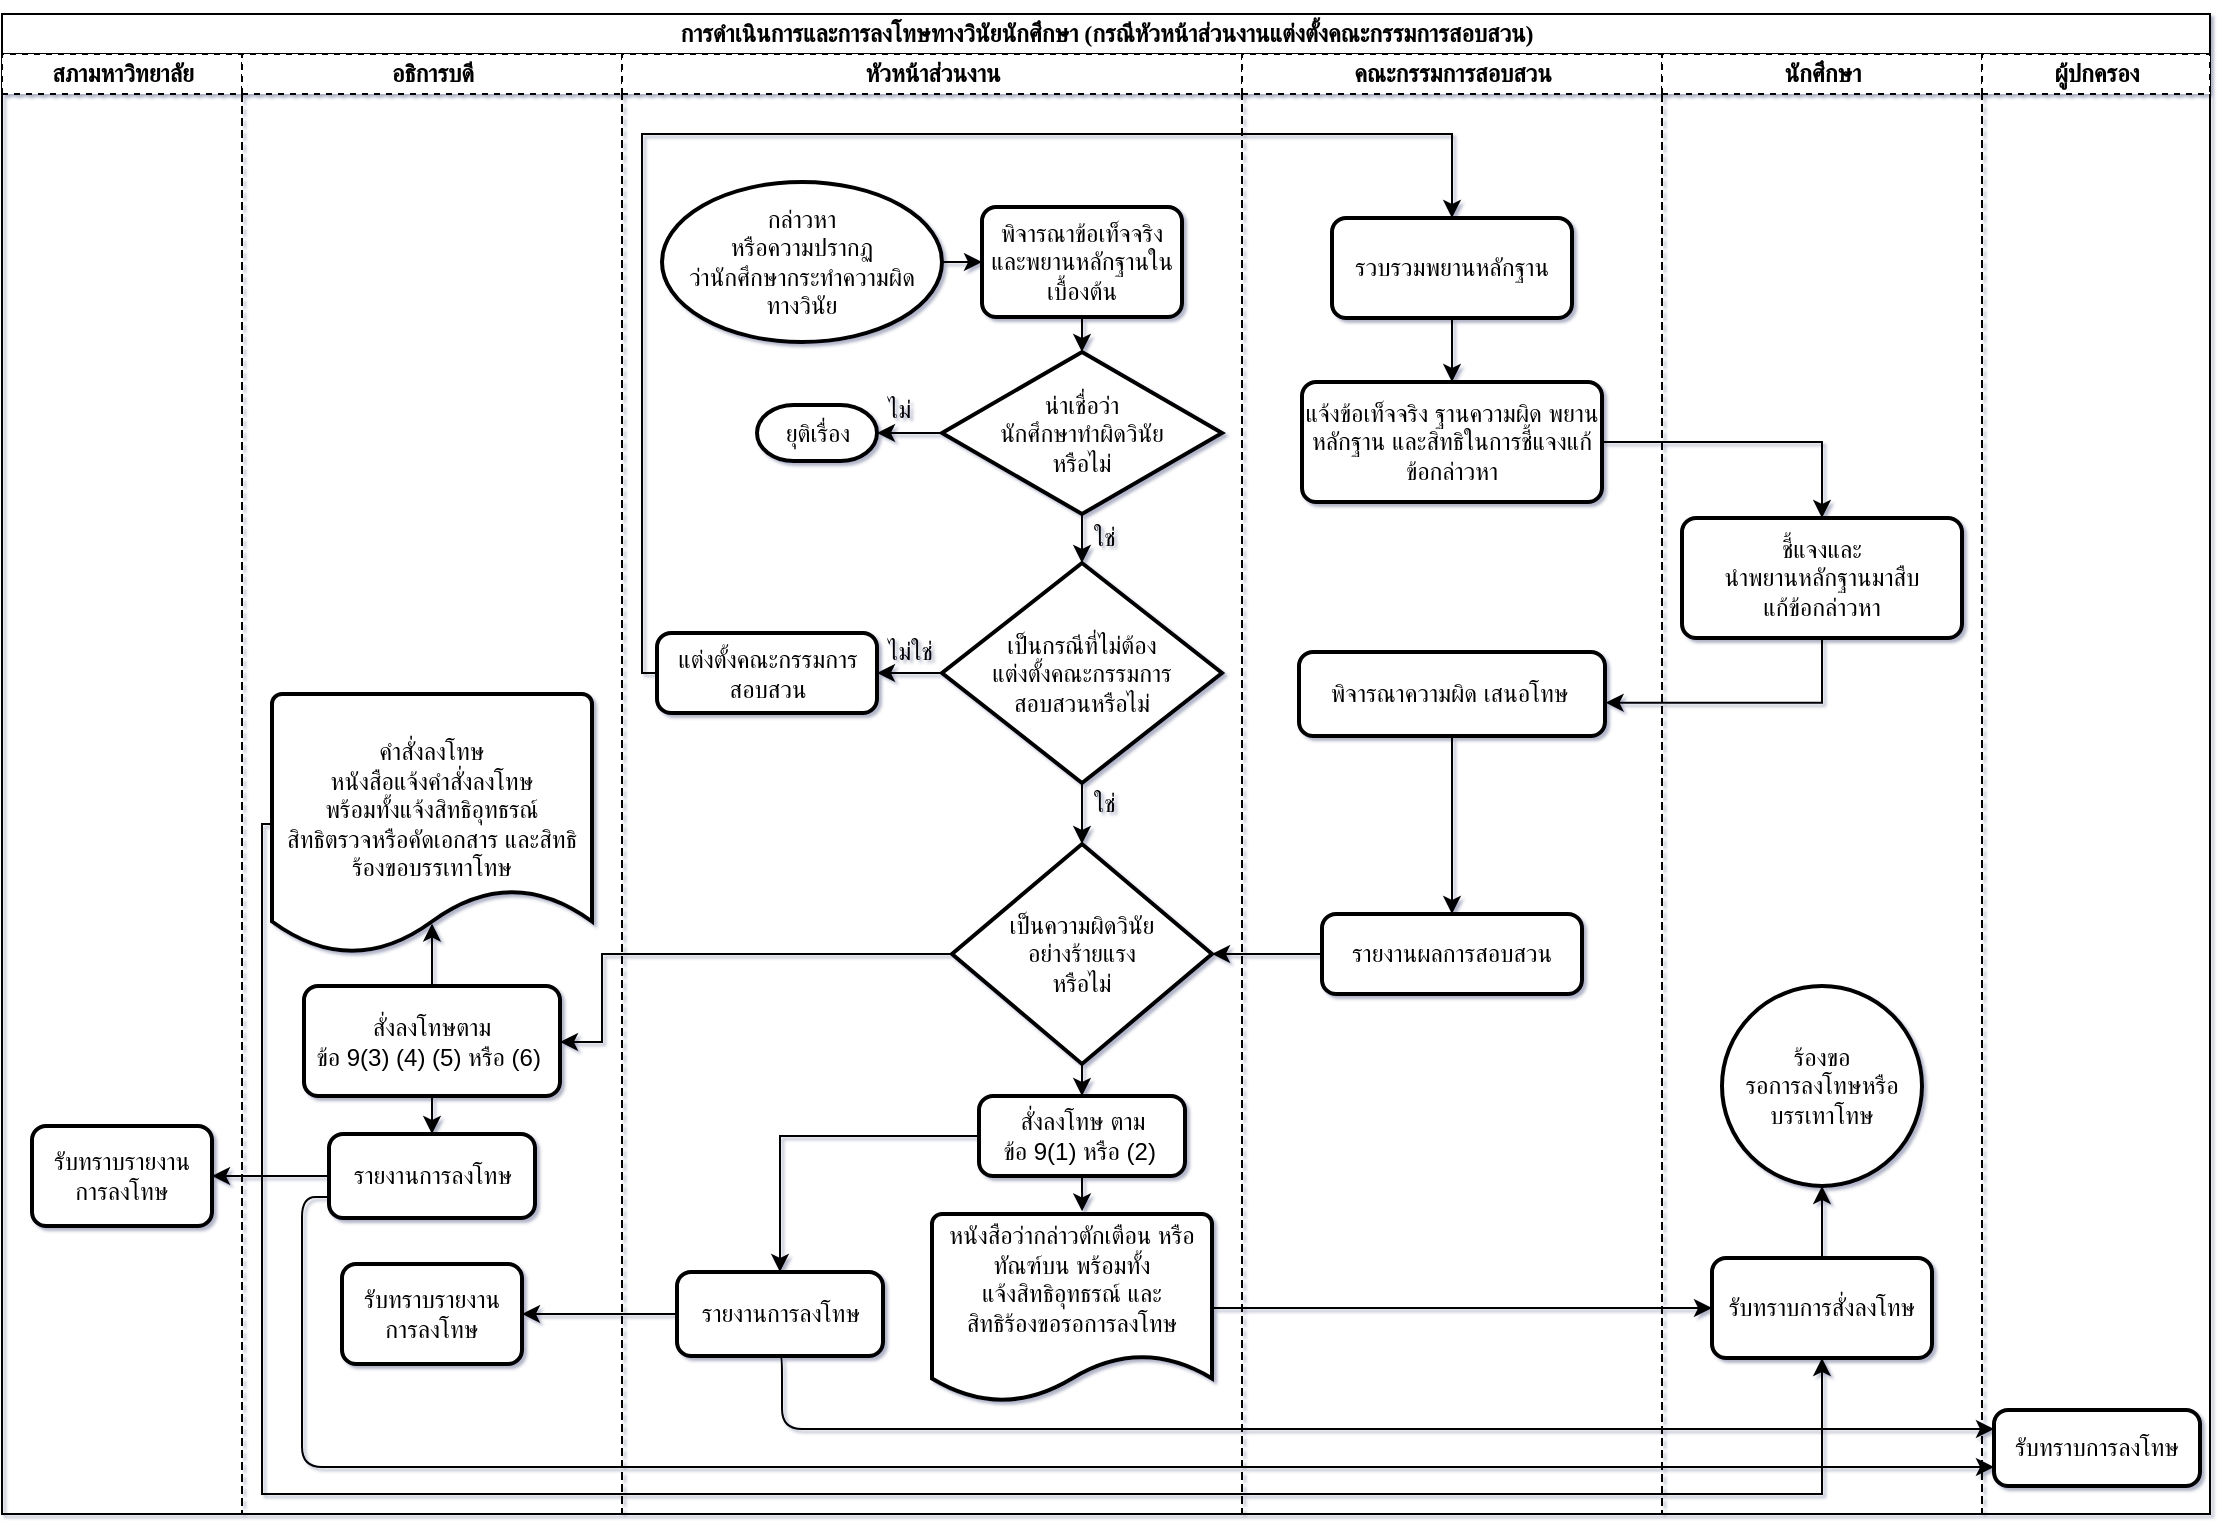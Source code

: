 <mxfile pages="1" version="11.2.1" type="github"><diagram name="Page-1" id="74e2e168-ea6b-b213-b513-2b3c1d86103e"><mxGraphModel dx="1422" dy="796" grid="1" gridSize="10" guides="1" tooltips="1" connect="1" arrows="1" fold="1" page="1" pageScale="1" pageWidth="1169" pageHeight="827" background="#ffffff" math="0" shadow="1"><root><mxCell id="0"/><mxCell id="1" parent="0"/><mxCell id="77e6c97f196da883-1" value="&lt;h2&gt;การดำเนินการและการลงโทษทางวินัยนักศึกษา (กรณีหัวหน้าส่วนงานแต่งตั้งคณะกรรมการสอบสวน)&lt;/h2&gt;" style="swimlane;html=1;childLayout=stackLayout;startSize=20;rounded=0;shadow=0;labelBackgroundColor=none;strokeColor=#000000;strokeWidth=1;fillColor=#ffffff;fontFamily=Verdana;fontSize=8;fontColor=#000000;align=center;collapsible=0;" parent="1" vertex="1"><mxGeometry x="40" y="40" width="1104" height="750" as="geometry"/></mxCell><mxCell id="77e6c97f196da883-2" value="สภามหาวิทยาลัย" style="swimlane;html=1;startSize=20;dashed=1;collapsible=0;" parent="77e6c97f196da883-1" vertex="1"><mxGeometry y="20" width="120" height="730" as="geometry"/></mxCell><mxCell id="bTSczDgSKepWpVIBPj-K-47" value="รับทราบรายงาน&lt;br&gt;การลงโทษ" style="rounded=1;whiteSpace=wrap;html=1;absoluteArcSize=1;arcSize=14;strokeWidth=2;shadow=0;glass=0;comic=0;gradientColor=none;" parent="77e6c97f196da883-2" vertex="1"><mxGeometry x="15" y="536" width="90" height="50" as="geometry"/></mxCell><mxCell id="77e6c97f196da883-3" value="อธิการบดี" style="swimlane;html=1;startSize=20;dashed=1;collapsible=0;" parent="77e6c97f196da883-1" vertex="1"><mxGeometry x="120" y="20" width="190" height="730" as="geometry"/></mxCell><mxCell id="bTSczDgSKepWpVIBPj-K-56" style="edgeStyle=orthogonalEdgeStyle;rounded=0;orthogonalLoop=1;jettySize=auto;html=1;exitX=0.5;exitY=1;exitDx=0;exitDy=0;entryX=0.5;entryY=0;entryDx=0;entryDy=0;" parent="77e6c97f196da883-3" source="bTSczDgSKepWpVIBPj-K-37" target="bTSczDgSKepWpVIBPj-K-49" edge="1"><mxGeometry relative="1" as="geometry"/></mxCell><mxCell id="bTSczDgSKepWpVIBPj-K-82" style="edgeStyle=orthogonalEdgeStyle;rounded=0;orthogonalLoop=1;jettySize=auto;html=1;exitX=0.5;exitY=0;exitDx=0;exitDy=0;entryX=0.5;entryY=0.883;entryDx=0;entryDy=0;entryPerimeter=0;" parent="77e6c97f196da883-3" source="bTSczDgSKepWpVIBPj-K-37" target="bTSczDgSKepWpVIBPj-K-40" edge="1"><mxGeometry relative="1" as="geometry"/></mxCell><mxCell id="bTSczDgSKepWpVIBPj-K-37" value="สั่งลงโทษตาม&lt;br&gt;ข้อ 9(3) (4) (5) หรือ (6)&amp;nbsp;" style="rounded=1;whiteSpace=wrap;html=1;absoluteArcSize=1;arcSize=14;strokeWidth=2;" parent="77e6c97f196da883-3" vertex="1"><mxGeometry x="31" y="466" width="128" height="55" as="geometry"/></mxCell><mxCell id="bTSczDgSKepWpVIBPj-K-40" value="คำสั่งลงโทษ&lt;br&gt;หนังสือแจ้งคำสั่งลงโทษ&lt;br&gt;พร้อมทั้งแจ้งสิทธิอุทธรณ์ &lt;br&gt;สิทธิตรวจหรือคัดเอกสาร และสิทธิร้องขอบรรเทาโทษ&lt;br&gt;&lt;br&gt;" style="strokeWidth=2;html=1;shape=mxgraph.flowchart.document2;whiteSpace=wrap;size=0.25;" parent="77e6c97f196da883-3" vertex="1"><mxGeometry x="15" y="320" width="160" height="130" as="geometry"/></mxCell><mxCell id="bTSczDgSKepWpVIBPj-K-49" value="รายงานการลงโทษ" style="rounded=1;whiteSpace=wrap;html=1;absoluteArcSize=1;arcSize=14;strokeWidth=2;shadow=0;glass=0;comic=0;gradientColor=none;" parent="77e6c97f196da883-3" vertex="1"><mxGeometry x="43.5" y="540" width="103" height="42" as="geometry"/></mxCell><mxCell id="bTSczDgSKepWpVIBPj-K-53" value="รับทราบรายงาน&lt;br&gt;การลงโทษ" style="rounded=1;whiteSpace=wrap;html=1;absoluteArcSize=1;arcSize=14;strokeWidth=2;shadow=0;glass=0;comic=0;gradientColor=none;" parent="77e6c97f196da883-3" vertex="1"><mxGeometry x="50" y="605" width="90" height="50" as="geometry"/></mxCell><mxCell id="77e6c97f196da883-4" value="หัวหน้าส่วนงาน" style="swimlane;html=1;startSize=20;dashed=1;collapsible=0;" parent="77e6c97f196da883-1" vertex="1"><mxGeometry x="310" y="20" width="310" height="730" as="geometry"/></mxCell><mxCell id="bTSczDgSKepWpVIBPj-K-16" style="edgeStyle=orthogonalEdgeStyle;rounded=0;orthogonalLoop=1;jettySize=auto;html=1;exitX=1;exitY=0.5;exitDx=0;exitDy=0;exitPerimeter=0;entryX=0;entryY=0.5;entryDx=0;entryDy=0;" parent="77e6c97f196da883-4" source="bTSczDgSKepWpVIBPj-K-1" target="bTSczDgSKepWpVIBPj-K-2" edge="1"><mxGeometry relative="1" as="geometry"/></mxCell><mxCell id="bTSczDgSKepWpVIBPj-K-1" value="กล่าวหา&lt;br&gt;หรือความปรากฏ&lt;br&gt;ว่านักศึกษากระทำความผิด&lt;br&gt;ทางวินัย" style="strokeWidth=2;html=1;shape=mxgraph.flowchart.start_1;whiteSpace=wrap;" parent="77e6c97f196da883-4" vertex="1"><mxGeometry x="20" y="64" width="140" height="80" as="geometry"/></mxCell><mxCell id="bTSczDgSKepWpVIBPj-K-17" style="edgeStyle=orthogonalEdgeStyle;rounded=0;orthogonalLoop=1;jettySize=auto;html=1;exitX=0.5;exitY=1;exitDx=0;exitDy=0;entryX=0.5;entryY=0;entryDx=0;entryDy=0;entryPerimeter=0;" parent="77e6c97f196da883-4" source="bTSczDgSKepWpVIBPj-K-2" target="bTSczDgSKepWpVIBPj-K-4" edge="1"><mxGeometry relative="1" as="geometry"/></mxCell><mxCell id="bTSczDgSKepWpVIBPj-K-2" value="พิจารณาข้อเท็จจริงและพยานหลักฐานในเบื้องต้น" style="rounded=1;whiteSpace=wrap;html=1;absoluteArcSize=1;arcSize=14;strokeWidth=2;" parent="77e6c97f196da883-4" vertex="1"><mxGeometry x="180" y="76.5" width="100" height="55" as="geometry"/></mxCell><mxCell id="bTSczDgSKepWpVIBPj-K-18" style="edgeStyle=orthogonalEdgeStyle;rounded=0;orthogonalLoop=1;jettySize=auto;html=1;exitX=0.5;exitY=1;exitDx=0;exitDy=0;exitPerimeter=0;entryX=0.5;entryY=0;entryDx=0;entryDy=0;entryPerimeter=0;" parent="77e6c97f196da883-4" source="bTSczDgSKepWpVIBPj-K-4" target="bTSczDgSKepWpVIBPj-K-6" edge="1"><mxGeometry relative="1" as="geometry"/></mxCell><mxCell id="bTSczDgSKepWpVIBPj-K-19" style="edgeStyle=orthogonalEdgeStyle;rounded=0;orthogonalLoop=1;jettySize=auto;html=1;exitX=0;exitY=0.5;exitDx=0;exitDy=0;exitPerimeter=0;entryX=1;entryY=0.5;entryDx=0;entryDy=0;entryPerimeter=0;" parent="77e6c97f196da883-4" source="bTSczDgSKepWpVIBPj-K-4" target="bTSczDgSKepWpVIBPj-K-5" edge="1"><mxGeometry relative="1" as="geometry"/></mxCell><mxCell id="bTSczDgSKepWpVIBPj-K-4" value="น่าเชื่อว่า&lt;br&gt;นักศึกษาทำผิดวินัย&lt;br&gt;หรือไม่" style="strokeWidth=2;html=1;shape=mxgraph.flowchart.decision;whiteSpace=wrap;" parent="77e6c97f196da883-4" vertex="1"><mxGeometry x="160" y="149" width="140" height="81" as="geometry"/></mxCell><mxCell id="bTSczDgSKepWpVIBPj-K-5" value="ยุติเรื่อง" style="strokeWidth=2;html=1;shape=mxgraph.flowchart.terminator;whiteSpace=wrap;" parent="77e6c97f196da883-4" vertex="1"><mxGeometry x="67.5" y="175.5" width="60" height="28" as="geometry"/></mxCell><mxCell id="bTSczDgSKepWpVIBPj-K-78" style="edgeStyle=orthogonalEdgeStyle;rounded=0;orthogonalLoop=1;jettySize=auto;html=1;exitX=0.5;exitY=1;exitDx=0;exitDy=0;exitPerimeter=0;entryX=0.5;entryY=0;entryDx=0;entryDy=0;entryPerimeter=0;" parent="77e6c97f196da883-4" source="bTSczDgSKepWpVIBPj-K-6" target="bTSczDgSKepWpVIBPj-K-9" edge="1"><mxGeometry relative="1" as="geometry"/></mxCell><mxCell id="fFQzvp7UBwiR5MDIr4nK-3" style="edgeStyle=orthogonalEdgeStyle;rounded=0;orthogonalLoop=1;jettySize=auto;html=1;exitX=0;exitY=0.5;exitDx=0;exitDy=0;exitPerimeter=0;entryX=1;entryY=0.5;entryDx=0;entryDy=0;" parent="77e6c97f196da883-4" source="bTSczDgSKepWpVIBPj-K-6" target="bTSczDgSKepWpVIBPj-K-69" edge="1"><mxGeometry relative="1" as="geometry"/></mxCell><mxCell id="bTSczDgSKepWpVIBPj-K-6" value="เป็นกรณีที่ไม่ต้อง&lt;br&gt;แต่งตั้งคณะกรรมการ&lt;br&gt;สอบสวนหรือไม่" style="strokeWidth=2;html=1;shape=mxgraph.flowchart.decision;whiteSpace=wrap;" parent="77e6c97f196da883-4" vertex="1"><mxGeometry x="160" y="254.5" width="140" height="110" as="geometry"/></mxCell><mxCell id="bTSczDgSKepWpVIBPj-K-79" style="edgeStyle=orthogonalEdgeStyle;rounded=0;orthogonalLoop=1;jettySize=auto;html=1;exitX=0.5;exitY=1;exitDx=0;exitDy=0;exitPerimeter=0;entryX=0.5;entryY=0;entryDx=0;entryDy=0;" parent="77e6c97f196da883-4" source="bTSczDgSKepWpVIBPj-K-9" target="bTSczDgSKepWpVIBPj-K-34" edge="1"><mxGeometry relative="1" as="geometry"/></mxCell><mxCell id="bTSczDgSKepWpVIBPj-K-9" value="เป็นความผิดวินัย&lt;br&gt;อย่างร้ายแรง&lt;br&gt;หรือไม่" style="strokeWidth=2;html=1;shape=mxgraph.flowchart.decision;whiteSpace=wrap;" parent="77e6c97f196da883-4" vertex="1"><mxGeometry x="165" y="395" width="130" height="110" as="geometry"/></mxCell><mxCell id="bTSczDgSKepWpVIBPj-K-20" value="ไม่" style="text;html=1;resizable=0;points=[];autosize=1;align=left;verticalAlign=top;spacingTop=-4;" parent="77e6c97f196da883-4" vertex="1"><mxGeometry x="130.5" y="167.5" width="30" height="20" as="geometry"/></mxCell><mxCell id="bTSczDgSKepWpVIBPj-K-21" value="ใช่" style="text;html=1;resizable=0;points=[];autosize=1;align=left;verticalAlign=top;spacingTop=-4;" parent="77e6c97f196da883-4" vertex="1"><mxGeometry x="234" y="232" width="30" height="20" as="geometry"/></mxCell><mxCell id="bTSczDgSKepWpVIBPj-K-80" style="edgeStyle=orthogonalEdgeStyle;rounded=0;orthogonalLoop=1;jettySize=auto;html=1;exitX=0;exitY=0.5;exitDx=0;exitDy=0;entryX=0.5;entryY=0;entryDx=0;entryDy=0;" parent="77e6c97f196da883-4" source="bTSczDgSKepWpVIBPj-K-34" target="bTSczDgSKepWpVIBPj-K-52" edge="1"><mxGeometry relative="1" as="geometry"/></mxCell><mxCell id="bTSczDgSKepWpVIBPj-K-81" style="edgeStyle=orthogonalEdgeStyle;rounded=0;orthogonalLoop=1;jettySize=auto;html=1;exitX=0.5;exitY=1;exitDx=0;exitDy=0;entryX=0.536;entryY=-0.014;entryDx=0;entryDy=0;entryPerimeter=0;" parent="77e6c97f196da883-4" source="bTSczDgSKepWpVIBPj-K-34" target="bTSczDgSKepWpVIBPj-K-43" edge="1"><mxGeometry relative="1" as="geometry"/></mxCell><mxCell id="bTSczDgSKepWpVIBPj-K-34" value="สั่งลงโทษ ตาม&lt;br&gt;ข้อ 9(1) หรือ (2)&amp;nbsp;" style="rounded=1;whiteSpace=wrap;html=1;absoluteArcSize=1;arcSize=14;strokeWidth=2;" parent="77e6c97f196da883-4" vertex="1"><mxGeometry x="178.5" y="521" width="103" height="40" as="geometry"/></mxCell><mxCell id="bTSczDgSKepWpVIBPj-K-43" value="หนังสือว่ากล่าวตักเตือน หรือทัณฑ์บน พร้อมทั้ง&lt;br&gt;แจ้งสิทธิอุทธรณ์ และ&lt;br&gt;สิทธิร้องขอรอการลงโทษ&lt;br&gt;&lt;br&gt;&lt;br&gt;" style="strokeWidth=2;html=1;shape=mxgraph.flowchart.document2;whiteSpace=wrap;size=0.25;rounded=0;shadow=0;glass=0;comic=0;gradientColor=none;" parent="77e6c97f196da883-4" vertex="1"><mxGeometry x="155" y="580" width="140" height="94" as="geometry"/></mxCell><mxCell id="bTSczDgSKepWpVIBPj-K-52" value="รายงานการลงโทษ" style="rounded=1;whiteSpace=wrap;html=1;absoluteArcSize=1;arcSize=14;strokeWidth=2;shadow=0;glass=0;comic=0;gradientColor=none;" parent="77e6c97f196da883-4" vertex="1"><mxGeometry x="27.5" y="609" width="103" height="42" as="geometry"/></mxCell><mxCell id="bTSczDgSKepWpVIBPj-K-69" value="แต่งตั้งคณะกรรมการสอบสวน" style="rounded=1;whiteSpace=wrap;html=1;absoluteArcSize=1;arcSize=14;strokeWidth=2;shadow=0;glass=0;comic=0;gradientColor=none;" parent="77e6c97f196da883-4" vertex="1"><mxGeometry x="17.5" y="289.5" width="110" height="40" as="geometry"/></mxCell><mxCell id="fFQzvp7UBwiR5MDIr4nK-4" value="ไม่ใช่" style="text;html=1;resizable=0;points=[];autosize=1;align=left;verticalAlign=top;spacingTop=-4;" parent="77e6c97f196da883-4" vertex="1"><mxGeometry x="130.5" y="289" width="40" height="20" as="geometry"/></mxCell><mxCell id="fFQzvp7UBwiR5MDIr4nK-5" value="ใช่" style="text;html=1;resizable=0;points=[];autosize=1;align=left;verticalAlign=top;spacingTop=-4;" parent="77e6c97f196da883-4" vertex="1"><mxGeometry x="234" y="365" width="30" height="20" as="geometry"/></mxCell><mxCell id="77e6c97f196da883-5" value="คณะกรรมการสอบสวน" style="swimlane;html=1;startSize=20;dashed=1;collapsible=0;" parent="77e6c97f196da883-1" vertex="1"><mxGeometry x="620" y="20" width="210" height="730" as="geometry"/></mxCell><mxCell id="bTSczDgSKepWpVIBPj-K-27" style="edgeStyle=orthogonalEdgeStyle;rounded=0;orthogonalLoop=1;jettySize=auto;html=1;exitX=0.5;exitY=1;exitDx=0;exitDy=0;" parent="77e6c97f196da883-5" source="bTSczDgSKepWpVIBPj-K-10" target="bTSczDgSKepWpVIBPj-K-11" edge="1"><mxGeometry relative="1" as="geometry"/></mxCell><mxCell id="bTSczDgSKepWpVIBPj-K-10" value="รวบรวมพยานหลักฐาน" style="rounded=1;whiteSpace=wrap;html=1;absoluteArcSize=1;arcSize=14;strokeWidth=2;" parent="77e6c97f196da883-5" vertex="1"><mxGeometry x="45" y="82" width="120" height="50" as="geometry"/></mxCell><mxCell id="bTSczDgSKepWpVIBPj-K-11" value="แจ้งข้อเท็จจริง ฐานความผิด พยานหลักฐาน และสิทธิในการชี้แจงแก้ข้อกล่าวหา" style="rounded=1;whiteSpace=wrap;html=1;absoluteArcSize=1;arcSize=14;strokeWidth=2;" parent="77e6c97f196da883-5" vertex="1"><mxGeometry x="30" y="164" width="150" height="60" as="geometry"/></mxCell><mxCell id="fFQzvp7UBwiR5MDIr4nK-12" style="edgeStyle=orthogonalEdgeStyle;rounded=0;orthogonalLoop=1;jettySize=auto;html=1;entryX=0.5;entryY=0;entryDx=0;entryDy=0;" parent="77e6c97f196da883-5" source="bTSczDgSKepWpVIBPj-K-12" target="fFQzvp7UBwiR5MDIr4nK-8" edge="1"><mxGeometry relative="1" as="geometry"/></mxCell><mxCell id="bTSczDgSKepWpVIBPj-K-12" value="พิจารณาความผิด เสนอโทษ&amp;nbsp;" style="rounded=1;whiteSpace=wrap;html=1;absoluteArcSize=1;arcSize=14;strokeWidth=2;" parent="77e6c97f196da883-5" vertex="1"><mxGeometry x="28.5" y="299" width="153" height="42" as="geometry"/></mxCell><mxCell id="fFQzvp7UBwiR5MDIr4nK-8" value="รายงานผลการสอบสวน" style="rounded=1;whiteSpace=wrap;html=1;absoluteArcSize=1;arcSize=14;strokeWidth=2;" parent="77e6c97f196da883-5" vertex="1"><mxGeometry x="40" y="430" width="130" height="40" as="geometry"/></mxCell><mxCell id="77e6c97f196da883-6" value="นักศึกษา" style="swimlane;html=1;startSize=20;dashed=1;collapsible=0;" parent="77e6c97f196da883-1" vertex="1"><mxGeometry x="830" y="20" width="160" height="730" as="geometry"/></mxCell><mxCell id="bTSczDgSKepWpVIBPj-K-13" value="ชี้แจงและ&lt;br&gt;นำพยานหลักฐานมาสืบ&lt;br&gt;แก้ข้อกล่าวหา" style="rounded=1;whiteSpace=wrap;html=1;absoluteArcSize=1;arcSize=14;strokeWidth=2;" parent="77e6c97f196da883-6" vertex="1"><mxGeometry x="10" y="232" width="140" height="60" as="geometry"/></mxCell><mxCell id="vXr56c-Rt-pBCkYWYiyE-3" style="edgeStyle=orthogonalEdgeStyle;rounded=0;orthogonalLoop=1;jettySize=auto;html=1;exitX=0.5;exitY=0;exitDx=0;exitDy=0;entryX=0.5;entryY=1;entryDx=0;entryDy=0;entryPerimeter=0;" parent="77e6c97f196da883-6" source="bTSczDgSKepWpVIBPj-K-58" target="vXr56c-Rt-pBCkYWYiyE-2" edge="1"><mxGeometry relative="1" as="geometry"/></mxCell><mxCell id="bTSczDgSKepWpVIBPj-K-58" value="รับทราบการสั่งลงโทษ" style="rounded=1;whiteSpace=wrap;html=1;absoluteArcSize=1;arcSize=14;strokeWidth=2;shadow=0;glass=0;comic=0;gradientColor=none;" parent="77e6c97f196da883-6" vertex="1"><mxGeometry x="25" y="602" width="110" height="50" as="geometry"/></mxCell><mxCell id="vXr56c-Rt-pBCkYWYiyE-2" value="ร้องขอ&lt;br&gt;รอการลงโทษหรือบรรเทาโทษ" style="strokeWidth=2;html=1;shape=mxgraph.flowchart.start_2;whiteSpace=wrap;" parent="77e6c97f196da883-6" vertex="1"><mxGeometry x="30" y="466" width="100" height="100" as="geometry"/></mxCell><mxCell id="77e6c97f196da883-7" value="ผู้ปกครอง" style="swimlane;html=1;startSize=20;dashed=1;gradientColor=none;rounded=0;swimlaneLine=1;glass=0;comic=0;shadow=0;collapsible=0;" parent="77e6c97f196da883-1" vertex="1"><mxGeometry x="990" y="20" width="114" height="730" as="geometry"/></mxCell><mxCell id="bTSczDgSKepWpVIBPj-K-51" value="รับทราบการลงโทษ" style="rounded=1;whiteSpace=wrap;html=1;absoluteArcSize=1;arcSize=14;strokeWidth=2;shadow=0;glass=0;comic=0;gradientColor=none;" parent="77e6c97f196da883-7" vertex="1"><mxGeometry x="6" y="678" width="103" height="38" as="geometry"/></mxCell><mxCell id="bTSczDgSKepWpVIBPj-K-29" style="edgeStyle=orthogonalEdgeStyle;rounded=0;orthogonalLoop=1;jettySize=auto;html=1;exitX=1;exitY=0.5;exitDx=0;exitDy=0;entryX=0.5;entryY=0;entryDx=0;entryDy=0;" parent="77e6c97f196da883-1" source="bTSczDgSKepWpVIBPj-K-11" target="bTSczDgSKepWpVIBPj-K-13" edge="1"><mxGeometry relative="1" as="geometry"/></mxCell><mxCell id="bTSczDgSKepWpVIBPj-K-30" style="edgeStyle=orthogonalEdgeStyle;rounded=0;orthogonalLoop=1;jettySize=auto;html=1;exitX=0.5;exitY=1;exitDx=0;exitDy=0;entryX=1.002;entryY=0.604;entryDx=0;entryDy=0;entryPerimeter=0;" parent="77e6c97f196da883-1" source="bTSczDgSKepWpVIBPj-K-13" target="bTSczDgSKepWpVIBPj-K-12" edge="1"><mxGeometry relative="1" as="geometry"/></mxCell><mxCell id="bTSczDgSKepWpVIBPj-K-50" style="edgeStyle=orthogonalEdgeStyle;rounded=0;orthogonalLoop=1;jettySize=auto;html=1;exitX=0;exitY=0.5;exitDx=0;exitDy=0;entryX=1;entryY=0.5;entryDx=0;entryDy=0;" parent="77e6c97f196da883-1" source="bTSczDgSKepWpVIBPj-K-49" target="bTSczDgSKepWpVIBPj-K-47" edge="1"><mxGeometry relative="1" as="geometry"/></mxCell><mxCell id="bTSczDgSKepWpVIBPj-K-55" style="edgeStyle=orthogonalEdgeStyle;rounded=0;orthogonalLoop=1;jettySize=auto;html=1;exitX=0;exitY=0.5;exitDx=0;exitDy=0;entryX=1;entryY=0.5;entryDx=0;entryDy=0;" parent="77e6c97f196da883-1" source="bTSczDgSKepWpVIBPj-K-52" target="bTSczDgSKepWpVIBPj-K-53" edge="1"><mxGeometry relative="1" as="geometry"/></mxCell><mxCell id="bTSczDgSKepWpVIBPj-K-65" value="" style="edgeStyle=elbowEdgeStyle;elbow=horizontal;endArrow=classic;html=1;exitX=0.5;exitY=1;exitDx=0;exitDy=0;entryX=0;entryY=0.25;entryDx=0;entryDy=0;" parent="77e6c97f196da883-1" source="bTSczDgSKepWpVIBPj-K-52" target="bTSczDgSKepWpVIBPj-K-51" edge="1"><mxGeometry width="50" height="50" relative="1" as="geometry"><mxPoint y="854" as="sourcePoint"/><mxPoint x="50" y="804" as="targetPoint"/><Array as="points"><mxPoint x="390" y="684"/></Array></mxGeometry></mxCell><mxCell id="bTSczDgSKepWpVIBPj-K-83" value="" style="edgeStyle=elbowEdgeStyle;elbow=horizontal;endArrow=classic;html=1;exitX=0;exitY=0.75;exitDx=0;exitDy=0;entryX=0;entryY=0.75;entryDx=0;entryDy=0;" parent="77e6c97f196da883-1" source="bTSczDgSKepWpVIBPj-K-49" target="bTSczDgSKepWpVIBPj-K-51" edge="1"><mxGeometry width="50" height="50" relative="1" as="geometry"><mxPoint y="820" as="sourcePoint"/><mxPoint x="50" y="770" as="targetPoint"/><Array as="points"><mxPoint x="150" y="690"/></Array></mxGeometry></mxCell><mxCell id="o9EfJg5hluraQWeEaOgZ-1" style="edgeStyle=orthogonalEdgeStyle;rounded=0;orthogonalLoop=1;jettySize=auto;html=1;exitX=0;exitY=0.5;exitDx=0;exitDy=0;exitPerimeter=0;" parent="77e6c97f196da883-1" source="bTSczDgSKepWpVIBPj-K-9" target="bTSczDgSKepWpVIBPj-K-37" edge="1"><mxGeometry relative="1" as="geometry"><Array as="points"><mxPoint x="300" y="470"/><mxPoint x="300" y="514"/></Array></mxGeometry></mxCell><mxCell id="fFQzvp7UBwiR5MDIr4nK-2" style="edgeStyle=orthogonalEdgeStyle;rounded=0;orthogonalLoop=1;jettySize=auto;html=1;exitX=0;exitY=0.5;exitDx=0;exitDy=0;entryX=0.5;entryY=0;entryDx=0;entryDy=0;" parent="77e6c97f196da883-1" source="bTSczDgSKepWpVIBPj-K-69" target="bTSczDgSKepWpVIBPj-K-10" edge="1"><mxGeometry relative="1" as="geometry"><Array as="points"><mxPoint x="320" y="330"/><mxPoint x="320" y="60"/><mxPoint x="725" y="60"/></Array></mxGeometry></mxCell><mxCell id="fFQzvp7UBwiR5MDIr4nK-7" style="edgeStyle=orthogonalEdgeStyle;rounded=0;orthogonalLoop=1;jettySize=auto;html=1;entryX=0;entryY=0.5;entryDx=0;entryDy=0;" parent="77e6c97f196da883-1" source="bTSczDgSKepWpVIBPj-K-43" target="bTSczDgSKepWpVIBPj-K-58" edge="1"><mxGeometry relative="1" as="geometry"/></mxCell><mxCell id="fFQzvp7UBwiR5MDIr4nK-11" style="edgeStyle=orthogonalEdgeStyle;rounded=0;orthogonalLoop=1;jettySize=auto;html=1;entryX=1;entryY=0.5;entryDx=0;entryDy=0;entryPerimeter=0;" parent="77e6c97f196da883-1" source="fFQzvp7UBwiR5MDIr4nK-8" target="bTSczDgSKepWpVIBPj-K-9" edge="1"><mxGeometry relative="1" as="geometry"/></mxCell><mxCell id="vXr56c-Rt-pBCkYWYiyE-1" style="edgeStyle=orthogonalEdgeStyle;rounded=0;orthogonalLoop=1;jettySize=auto;html=1;entryX=0.5;entryY=1;entryDx=0;entryDy=0;" parent="77e6c97f196da883-1" source="bTSczDgSKepWpVIBPj-K-40" target="bTSczDgSKepWpVIBPj-K-58" edge="1"><mxGeometry relative="1" as="geometry"><Array as="points"><mxPoint x="130" y="405"/><mxPoint x="130" y="740"/><mxPoint x="910" y="740"/></Array></mxGeometry></mxCell></root></mxGraphModel></diagram></mxfile>